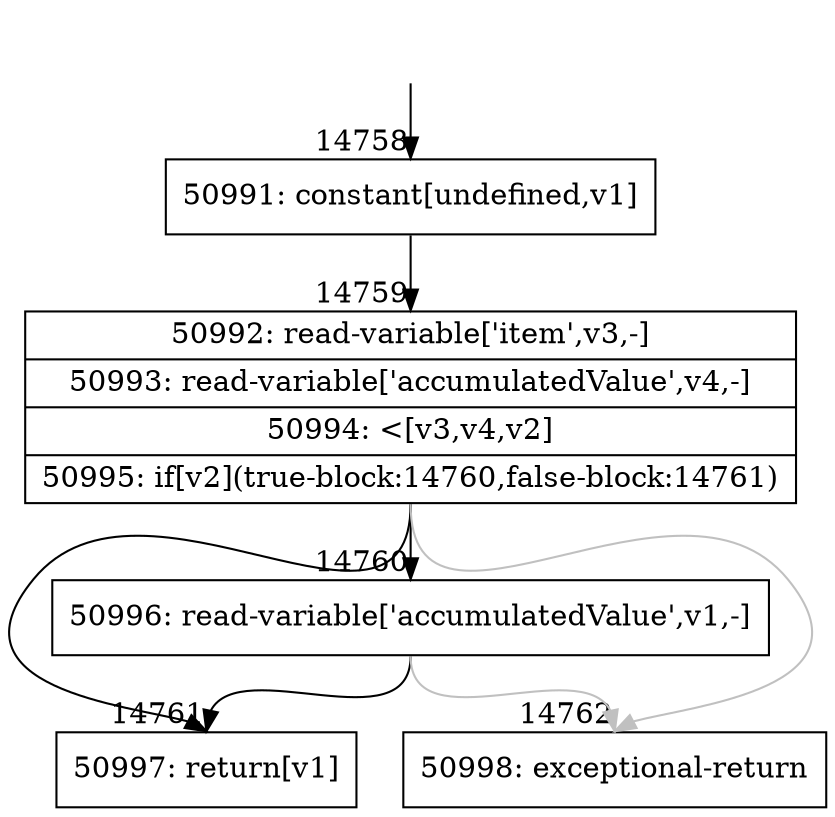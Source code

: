 digraph {
rankdir="TD"
BB_entry1236[shape=none,label=""];
BB_entry1236 -> BB14758 [tailport=s, headport=n, headlabel="    14758"]
BB14758 [shape=record label="{50991: constant[undefined,v1]}" ] 
BB14758 -> BB14759 [tailport=s, headport=n, headlabel="      14759"]
BB14759 [shape=record label="{50992: read-variable['item',v3,-]|50993: read-variable['accumulatedValue',v4,-]|50994: \<[v3,v4,v2]|50995: if[v2](true-block:14760,false-block:14761)}" ] 
BB14759 -> BB14760 [tailport=s, headport=n, headlabel="      14760"]
BB14759 -> BB14761 [tailport=s, headport=n, headlabel="      14761"]
BB14759 -> BB14762 [tailport=s, headport=n, color=gray, headlabel="      14762"]
BB14760 [shape=record label="{50996: read-variable['accumulatedValue',v1,-]}" ] 
BB14760 -> BB14761 [tailport=s, headport=n]
BB14760 -> BB14762 [tailport=s, headport=n, color=gray]
BB14761 [shape=record label="{50997: return[v1]}" ] 
BB14762 [shape=record label="{50998: exceptional-return}" ] 
//#$~ 27126
}
